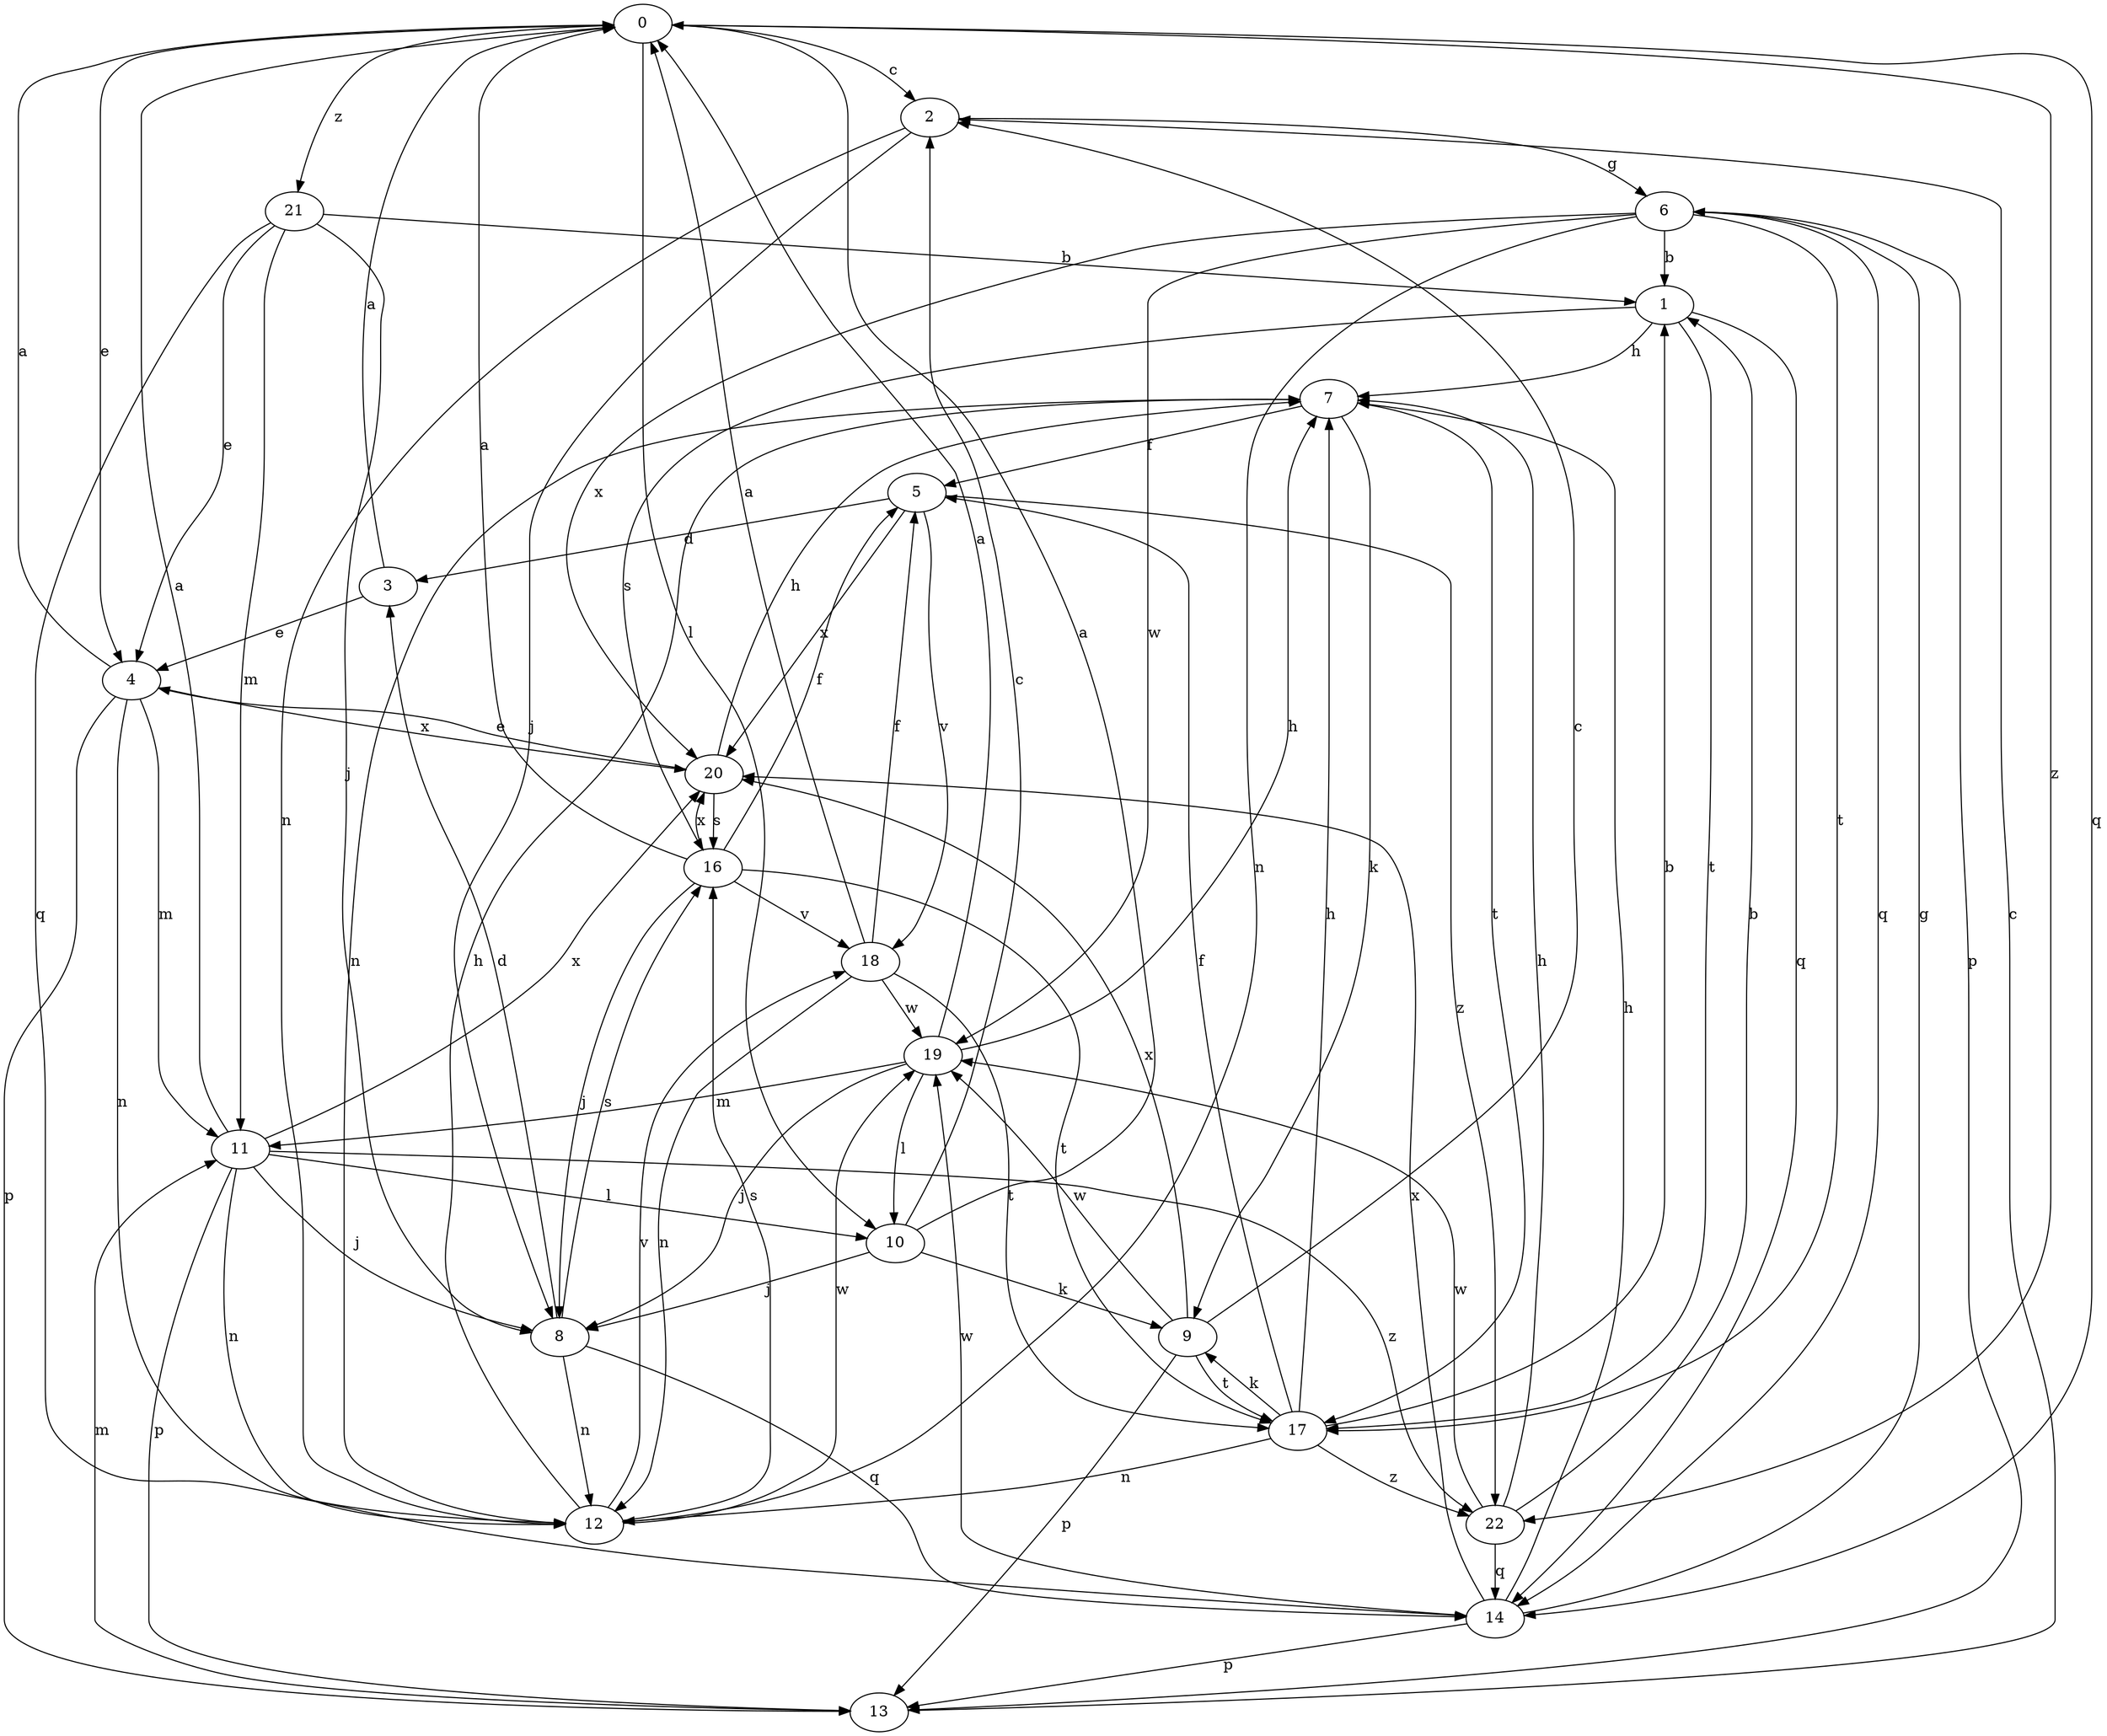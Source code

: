 strict digraph  {
0;
1;
2;
3;
4;
5;
6;
7;
8;
9;
10;
11;
12;
13;
14;
16;
17;
18;
19;
20;
21;
22;
0 -> 2  [label=c];
0 -> 4  [label=e];
0 -> 10  [label=l];
0 -> 14  [label=q];
0 -> 21  [label=z];
0 -> 22  [label=z];
1 -> 7  [label=h];
1 -> 14  [label=q];
1 -> 16  [label=s];
1 -> 17  [label=t];
2 -> 6  [label=g];
2 -> 8  [label=j];
2 -> 12  [label=n];
3 -> 0  [label=a];
3 -> 4  [label=e];
4 -> 0  [label=a];
4 -> 11  [label=m];
4 -> 12  [label=n];
4 -> 13  [label=p];
4 -> 20  [label=x];
5 -> 3  [label=d];
5 -> 18  [label=v];
5 -> 20  [label=x];
5 -> 22  [label=z];
6 -> 1  [label=b];
6 -> 12  [label=n];
6 -> 13  [label=p];
6 -> 14  [label=q];
6 -> 17  [label=t];
6 -> 19  [label=w];
6 -> 20  [label=x];
7 -> 5  [label=f];
7 -> 9  [label=k];
7 -> 12  [label=n];
7 -> 17  [label=t];
8 -> 3  [label=d];
8 -> 12  [label=n];
8 -> 14  [label=q];
8 -> 16  [label=s];
9 -> 2  [label=c];
9 -> 13  [label=p];
9 -> 17  [label=t];
9 -> 19  [label=w];
9 -> 20  [label=x];
10 -> 0  [label=a];
10 -> 2  [label=c];
10 -> 8  [label=j];
10 -> 9  [label=k];
11 -> 0  [label=a];
11 -> 8  [label=j];
11 -> 10  [label=l];
11 -> 12  [label=n];
11 -> 13  [label=p];
11 -> 20  [label=x];
11 -> 22  [label=z];
12 -> 7  [label=h];
12 -> 16  [label=s];
12 -> 18  [label=v];
12 -> 19  [label=w];
13 -> 2  [label=c];
13 -> 11  [label=m];
14 -> 6  [label=g];
14 -> 7  [label=h];
14 -> 13  [label=p];
14 -> 19  [label=w];
14 -> 20  [label=x];
16 -> 0  [label=a];
16 -> 5  [label=f];
16 -> 8  [label=j];
16 -> 17  [label=t];
16 -> 18  [label=v];
16 -> 20  [label=x];
17 -> 1  [label=b];
17 -> 5  [label=f];
17 -> 7  [label=h];
17 -> 9  [label=k];
17 -> 12  [label=n];
17 -> 22  [label=z];
18 -> 0  [label=a];
18 -> 5  [label=f];
18 -> 12  [label=n];
18 -> 17  [label=t];
18 -> 19  [label=w];
19 -> 0  [label=a];
19 -> 7  [label=h];
19 -> 8  [label=j];
19 -> 10  [label=l];
19 -> 11  [label=m];
20 -> 4  [label=e];
20 -> 7  [label=h];
20 -> 16  [label=s];
21 -> 1  [label=b];
21 -> 4  [label=e];
21 -> 8  [label=j];
21 -> 11  [label=m];
21 -> 14  [label=q];
22 -> 1  [label=b];
22 -> 7  [label=h];
22 -> 14  [label=q];
22 -> 19  [label=w];
}
